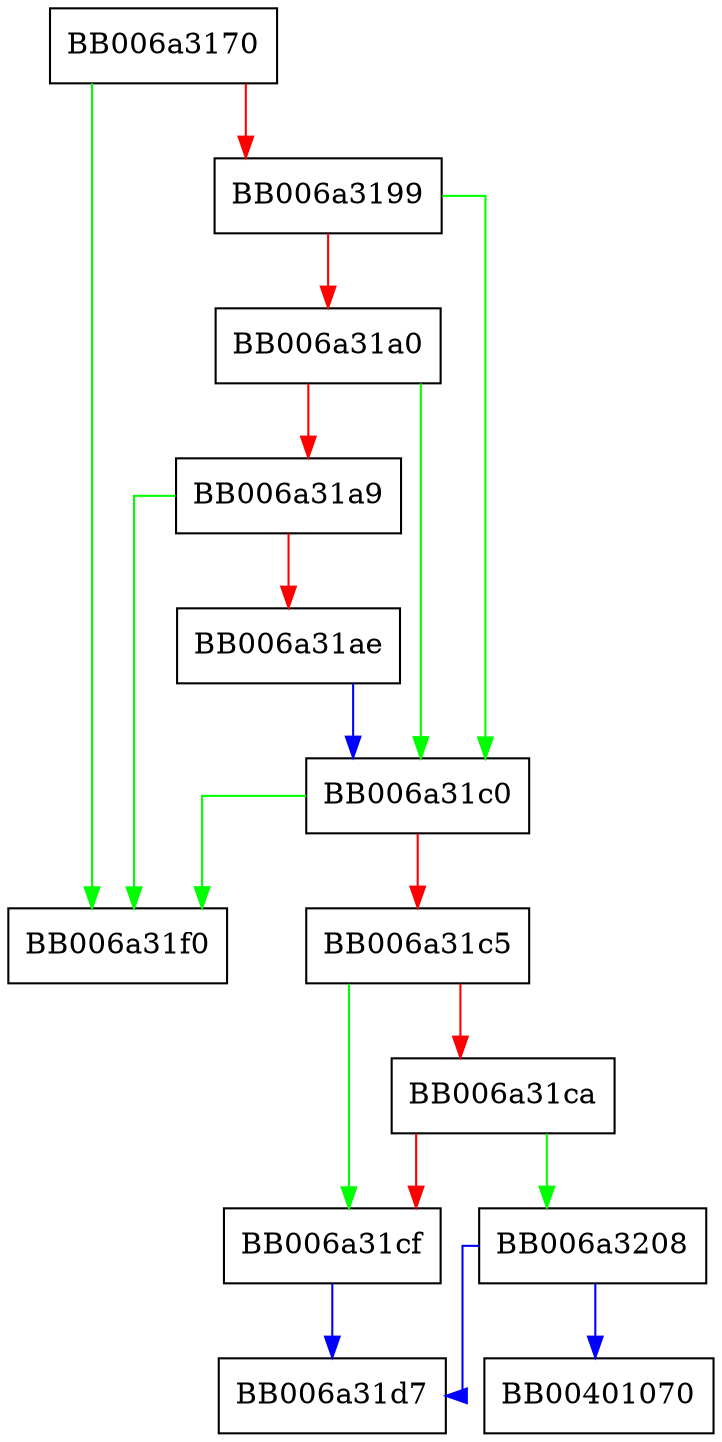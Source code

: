 digraph null_cipher {
  node [shape="box"];
  graph [splines=ortho];
  BB006a3170 -> BB006a31f0 [color="green"];
  BB006a3170 -> BB006a3199 [color="red"];
  BB006a3199 -> BB006a31c0 [color="green"];
  BB006a3199 -> BB006a31a0 [color="red"];
  BB006a31a0 -> BB006a31c0 [color="green"];
  BB006a31a0 -> BB006a31a9 [color="red"];
  BB006a31a9 -> BB006a31f0 [color="green"];
  BB006a31a9 -> BB006a31ae [color="red"];
  BB006a31ae -> BB006a31c0 [color="blue"];
  BB006a31c0 -> BB006a31f0 [color="green"];
  BB006a31c0 -> BB006a31c5 [color="red"];
  BB006a31c5 -> BB006a31cf [color="green"];
  BB006a31c5 -> BB006a31ca [color="red"];
  BB006a31ca -> BB006a3208 [color="green"];
  BB006a31ca -> BB006a31cf [color="red"];
  BB006a31cf -> BB006a31d7 [color="blue"];
  BB006a3208 -> BB00401070 [color="blue"];
  BB006a3208 -> BB006a31d7 [color="blue"];
}